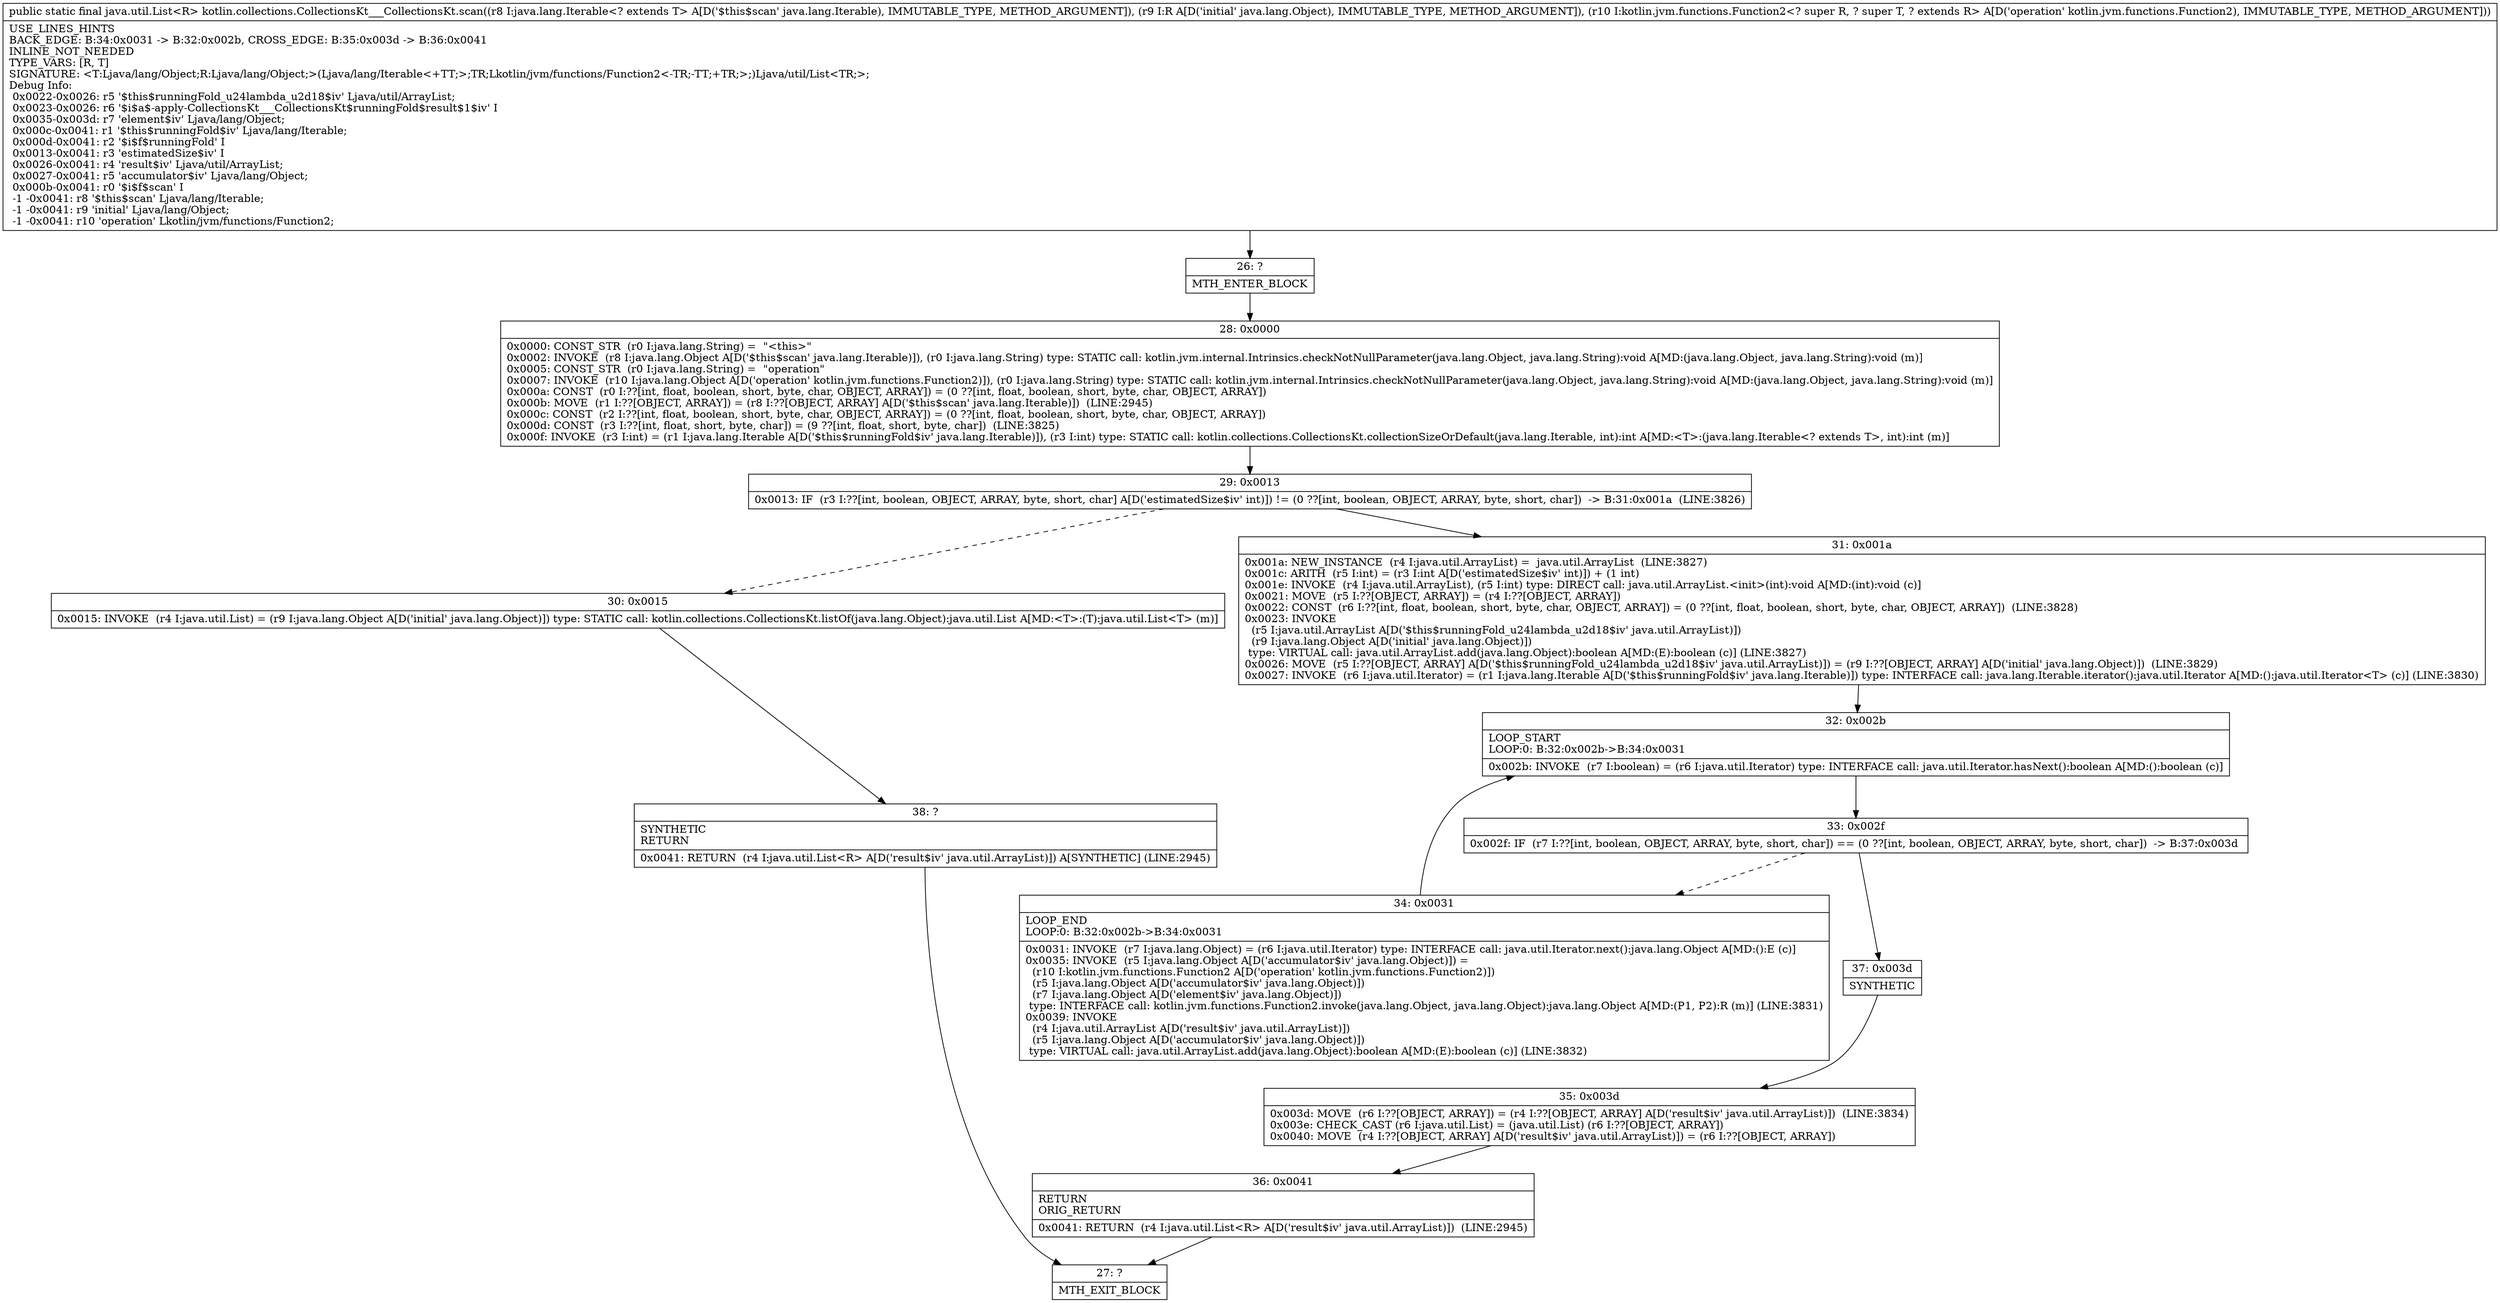 digraph "CFG forkotlin.collections.CollectionsKt___CollectionsKt.scan(Ljava\/lang\/Iterable;Ljava\/lang\/Object;Lkotlin\/jvm\/functions\/Function2;)Ljava\/util\/List;" {
Node_26 [shape=record,label="{26\:\ ?|MTH_ENTER_BLOCK\l}"];
Node_28 [shape=record,label="{28\:\ 0x0000|0x0000: CONST_STR  (r0 I:java.lang.String) =  \"\<this\>\" \l0x0002: INVOKE  (r8 I:java.lang.Object A[D('$this$scan' java.lang.Iterable)]), (r0 I:java.lang.String) type: STATIC call: kotlin.jvm.internal.Intrinsics.checkNotNullParameter(java.lang.Object, java.lang.String):void A[MD:(java.lang.Object, java.lang.String):void (m)]\l0x0005: CONST_STR  (r0 I:java.lang.String) =  \"operation\" \l0x0007: INVOKE  (r10 I:java.lang.Object A[D('operation' kotlin.jvm.functions.Function2)]), (r0 I:java.lang.String) type: STATIC call: kotlin.jvm.internal.Intrinsics.checkNotNullParameter(java.lang.Object, java.lang.String):void A[MD:(java.lang.Object, java.lang.String):void (m)]\l0x000a: CONST  (r0 I:??[int, float, boolean, short, byte, char, OBJECT, ARRAY]) = (0 ??[int, float, boolean, short, byte, char, OBJECT, ARRAY]) \l0x000b: MOVE  (r1 I:??[OBJECT, ARRAY]) = (r8 I:??[OBJECT, ARRAY] A[D('$this$scan' java.lang.Iterable)])  (LINE:2945)\l0x000c: CONST  (r2 I:??[int, float, boolean, short, byte, char, OBJECT, ARRAY]) = (0 ??[int, float, boolean, short, byte, char, OBJECT, ARRAY]) \l0x000d: CONST  (r3 I:??[int, float, short, byte, char]) = (9 ??[int, float, short, byte, char])  (LINE:3825)\l0x000f: INVOKE  (r3 I:int) = (r1 I:java.lang.Iterable A[D('$this$runningFold$iv' java.lang.Iterable)]), (r3 I:int) type: STATIC call: kotlin.collections.CollectionsKt.collectionSizeOrDefault(java.lang.Iterable, int):int A[MD:\<T\>:(java.lang.Iterable\<? extends T\>, int):int (m)]\l}"];
Node_29 [shape=record,label="{29\:\ 0x0013|0x0013: IF  (r3 I:??[int, boolean, OBJECT, ARRAY, byte, short, char] A[D('estimatedSize$iv' int)]) != (0 ??[int, boolean, OBJECT, ARRAY, byte, short, char])  \-\> B:31:0x001a  (LINE:3826)\l}"];
Node_30 [shape=record,label="{30\:\ 0x0015|0x0015: INVOKE  (r4 I:java.util.List) = (r9 I:java.lang.Object A[D('initial' java.lang.Object)]) type: STATIC call: kotlin.collections.CollectionsKt.listOf(java.lang.Object):java.util.List A[MD:\<T\>:(T):java.util.List\<T\> (m)]\l}"];
Node_38 [shape=record,label="{38\:\ ?|SYNTHETIC\lRETURN\l|0x0041: RETURN  (r4 I:java.util.List\<R\> A[D('result$iv' java.util.ArrayList)]) A[SYNTHETIC] (LINE:2945)\l}"];
Node_27 [shape=record,label="{27\:\ ?|MTH_EXIT_BLOCK\l}"];
Node_31 [shape=record,label="{31\:\ 0x001a|0x001a: NEW_INSTANCE  (r4 I:java.util.ArrayList) =  java.util.ArrayList  (LINE:3827)\l0x001c: ARITH  (r5 I:int) = (r3 I:int A[D('estimatedSize$iv' int)]) + (1 int) \l0x001e: INVOKE  (r4 I:java.util.ArrayList), (r5 I:int) type: DIRECT call: java.util.ArrayList.\<init\>(int):void A[MD:(int):void (c)]\l0x0021: MOVE  (r5 I:??[OBJECT, ARRAY]) = (r4 I:??[OBJECT, ARRAY]) \l0x0022: CONST  (r6 I:??[int, float, boolean, short, byte, char, OBJECT, ARRAY]) = (0 ??[int, float, boolean, short, byte, char, OBJECT, ARRAY])  (LINE:3828)\l0x0023: INVOKE  \l  (r5 I:java.util.ArrayList A[D('$this$runningFold_u24lambda_u2d18$iv' java.util.ArrayList)])\l  (r9 I:java.lang.Object A[D('initial' java.lang.Object)])\l type: VIRTUAL call: java.util.ArrayList.add(java.lang.Object):boolean A[MD:(E):boolean (c)] (LINE:3827)\l0x0026: MOVE  (r5 I:??[OBJECT, ARRAY] A[D('$this$runningFold_u24lambda_u2d18$iv' java.util.ArrayList)]) = (r9 I:??[OBJECT, ARRAY] A[D('initial' java.lang.Object)])  (LINE:3829)\l0x0027: INVOKE  (r6 I:java.util.Iterator) = (r1 I:java.lang.Iterable A[D('$this$runningFold$iv' java.lang.Iterable)]) type: INTERFACE call: java.lang.Iterable.iterator():java.util.Iterator A[MD:():java.util.Iterator\<T\> (c)] (LINE:3830)\l}"];
Node_32 [shape=record,label="{32\:\ 0x002b|LOOP_START\lLOOP:0: B:32:0x002b\-\>B:34:0x0031\l|0x002b: INVOKE  (r7 I:boolean) = (r6 I:java.util.Iterator) type: INTERFACE call: java.util.Iterator.hasNext():boolean A[MD:():boolean (c)]\l}"];
Node_33 [shape=record,label="{33\:\ 0x002f|0x002f: IF  (r7 I:??[int, boolean, OBJECT, ARRAY, byte, short, char]) == (0 ??[int, boolean, OBJECT, ARRAY, byte, short, char])  \-\> B:37:0x003d \l}"];
Node_34 [shape=record,label="{34\:\ 0x0031|LOOP_END\lLOOP:0: B:32:0x002b\-\>B:34:0x0031\l|0x0031: INVOKE  (r7 I:java.lang.Object) = (r6 I:java.util.Iterator) type: INTERFACE call: java.util.Iterator.next():java.lang.Object A[MD:():E (c)]\l0x0035: INVOKE  (r5 I:java.lang.Object A[D('accumulator$iv' java.lang.Object)]) = \l  (r10 I:kotlin.jvm.functions.Function2 A[D('operation' kotlin.jvm.functions.Function2)])\l  (r5 I:java.lang.Object A[D('accumulator$iv' java.lang.Object)])\l  (r7 I:java.lang.Object A[D('element$iv' java.lang.Object)])\l type: INTERFACE call: kotlin.jvm.functions.Function2.invoke(java.lang.Object, java.lang.Object):java.lang.Object A[MD:(P1, P2):R (m)] (LINE:3831)\l0x0039: INVOKE  \l  (r4 I:java.util.ArrayList A[D('result$iv' java.util.ArrayList)])\l  (r5 I:java.lang.Object A[D('accumulator$iv' java.lang.Object)])\l type: VIRTUAL call: java.util.ArrayList.add(java.lang.Object):boolean A[MD:(E):boolean (c)] (LINE:3832)\l}"];
Node_37 [shape=record,label="{37\:\ 0x003d|SYNTHETIC\l}"];
Node_35 [shape=record,label="{35\:\ 0x003d|0x003d: MOVE  (r6 I:??[OBJECT, ARRAY]) = (r4 I:??[OBJECT, ARRAY] A[D('result$iv' java.util.ArrayList)])  (LINE:3834)\l0x003e: CHECK_CAST (r6 I:java.util.List) = (java.util.List) (r6 I:??[OBJECT, ARRAY]) \l0x0040: MOVE  (r4 I:??[OBJECT, ARRAY] A[D('result$iv' java.util.ArrayList)]) = (r6 I:??[OBJECT, ARRAY]) \l}"];
Node_36 [shape=record,label="{36\:\ 0x0041|RETURN\lORIG_RETURN\l|0x0041: RETURN  (r4 I:java.util.List\<R\> A[D('result$iv' java.util.ArrayList)])  (LINE:2945)\l}"];
MethodNode[shape=record,label="{public static final java.util.List\<R\> kotlin.collections.CollectionsKt___CollectionsKt.scan((r8 I:java.lang.Iterable\<? extends T\> A[D('$this$scan' java.lang.Iterable), IMMUTABLE_TYPE, METHOD_ARGUMENT]), (r9 I:R A[D('initial' java.lang.Object), IMMUTABLE_TYPE, METHOD_ARGUMENT]), (r10 I:kotlin.jvm.functions.Function2\<? super R, ? super T, ? extends R\> A[D('operation' kotlin.jvm.functions.Function2), IMMUTABLE_TYPE, METHOD_ARGUMENT]))  | USE_LINES_HINTS\lBACK_EDGE: B:34:0x0031 \-\> B:32:0x002b, CROSS_EDGE: B:35:0x003d \-\> B:36:0x0041\lINLINE_NOT_NEEDED\lTYPE_VARS: [R, T]\lSIGNATURE: \<T:Ljava\/lang\/Object;R:Ljava\/lang\/Object;\>(Ljava\/lang\/Iterable\<+TT;\>;TR;Lkotlin\/jvm\/functions\/Function2\<\-TR;\-TT;+TR;\>;)Ljava\/util\/List\<TR;\>;\lDebug Info:\l  0x0022\-0x0026: r5 '$this$runningFold_u24lambda_u2d18$iv' Ljava\/util\/ArrayList;\l  0x0023\-0x0026: r6 '$i$a$\-apply\-CollectionsKt___CollectionsKt$runningFold$result$1$iv' I\l  0x0035\-0x003d: r7 'element$iv' Ljava\/lang\/Object;\l  0x000c\-0x0041: r1 '$this$runningFold$iv' Ljava\/lang\/Iterable;\l  0x000d\-0x0041: r2 '$i$f$runningFold' I\l  0x0013\-0x0041: r3 'estimatedSize$iv' I\l  0x0026\-0x0041: r4 'result$iv' Ljava\/util\/ArrayList;\l  0x0027\-0x0041: r5 'accumulator$iv' Ljava\/lang\/Object;\l  0x000b\-0x0041: r0 '$i$f$scan' I\l  \-1 \-0x0041: r8 '$this$scan' Ljava\/lang\/Iterable;\l  \-1 \-0x0041: r9 'initial' Ljava\/lang\/Object;\l  \-1 \-0x0041: r10 'operation' Lkotlin\/jvm\/functions\/Function2;\l}"];
MethodNode -> Node_26;Node_26 -> Node_28;
Node_28 -> Node_29;
Node_29 -> Node_30[style=dashed];
Node_29 -> Node_31;
Node_30 -> Node_38;
Node_38 -> Node_27;
Node_31 -> Node_32;
Node_32 -> Node_33;
Node_33 -> Node_34[style=dashed];
Node_33 -> Node_37;
Node_34 -> Node_32;
Node_37 -> Node_35;
Node_35 -> Node_36;
Node_36 -> Node_27;
}

